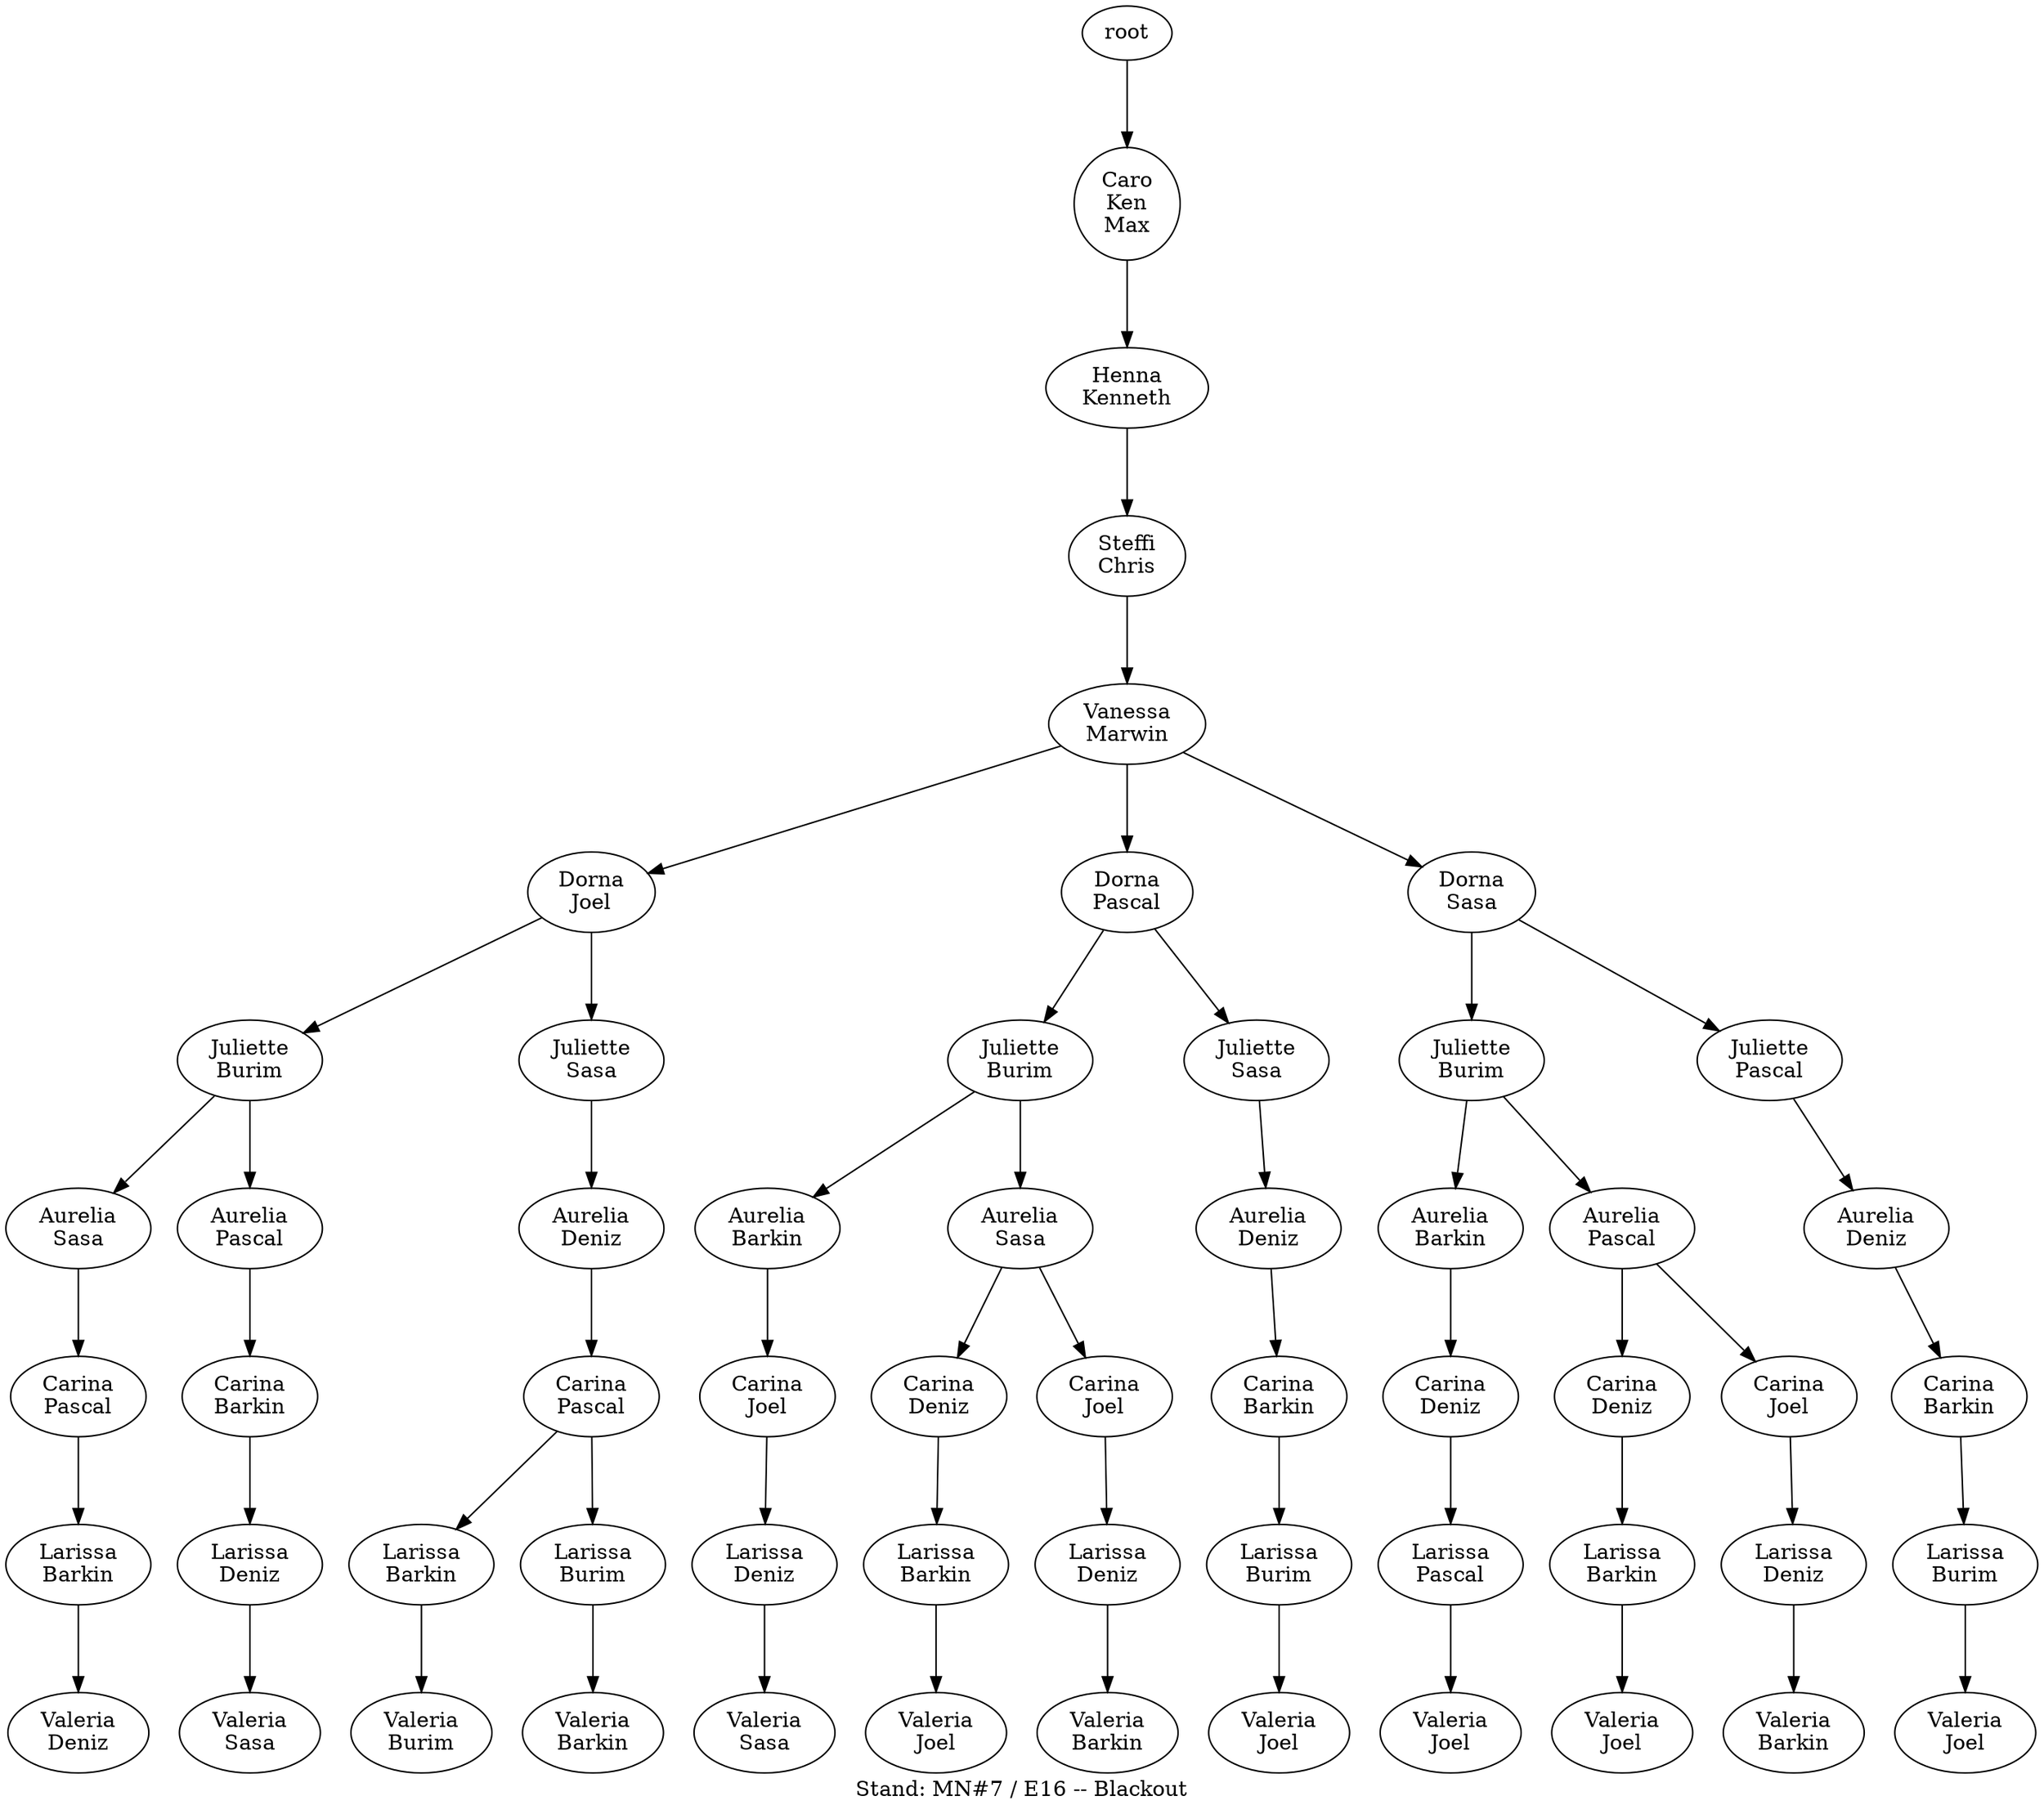 digraph D { labelloc="b"; label="Stand: MN#7 / E16 -- Blackout"; ranksep=0.8;
"root/5,7"[label="Caro\nKen\nMax"]
"root" -> "root/5,7";
"root/5,7/6"[label="Henna\nKenneth"]
"root/5,7" -> "root/5,7/6";
"root/5,7/6/2"[label="Steffi\nChris"]
"root/5,7/6" -> "root/5,7/6/2";
"root/5,7/6/2/10"[label="Vanessa\nMarwin"]
"root/5,7/6/2" -> "root/5,7/6/2/10";
"root/5,7/6/2/10/4"[label="Dorna\nJoel"]
"root/5,7/6/2/10" -> "root/5,7/6/2/10/4";
"root/5,7/6/2/10/4/1"[label="Juliette\nBurim"]
"root/5,7/6/2/10/4" -> "root/5,7/6/2/10/4/1";
"root/5,7/6/2/10/4/1/9"[label="Aurelia\nSasa"]
"root/5,7/6/2/10/4/1" -> "root/5,7/6/2/10/4/1/9";
"root/5,7/6/2/10/4/1/9/8"[label="Carina\nPascal"]
"root/5,7/6/2/10/4/1/9" -> "root/5,7/6/2/10/4/1/9/8";
"root/5,7/6/2/10/4/1/9/8/0"[label="Larissa\nBarkin"]
"root/5,7/6/2/10/4/1/9/8" -> "root/5,7/6/2/10/4/1/9/8/0";
"root/5,7/6/2/10/4/1/9/8/0/3"[label="Valeria\nDeniz"]
"root/5,7/6/2/10/4/1/9/8/0" -> "root/5,7/6/2/10/4/1/9/8/0/3";
"root/5,7/6/2/10/4/9"[label="Juliette\nSasa"]
"root/5,7/6/2/10/4" -> "root/5,7/6/2/10/4/9";
"root/5,7/6/2/10/4/9/3"[label="Aurelia\nDeniz"]
"root/5,7/6/2/10/4/9" -> "root/5,7/6/2/10/4/9/3";
"root/5,7/6/2/10/4/9/3/8"[label="Carina\nPascal"]
"root/5,7/6/2/10/4/9/3" -> "root/5,7/6/2/10/4/9/3/8";
"root/5,7/6/2/10/4/9/3/8/0"[label="Larissa\nBarkin"]
"root/5,7/6/2/10/4/9/3/8" -> "root/5,7/6/2/10/4/9/3/8/0";
"root/5,7/6/2/10/4/9/3/8/0/1"[label="Valeria\nBurim"]
"root/5,7/6/2/10/4/9/3/8/0" -> "root/5,7/6/2/10/4/9/3/8/0/1";
"root/5,7/6/2/10/4/1/8"[label="Aurelia\nPascal"]
"root/5,7/6/2/10/4/1" -> "root/5,7/6/2/10/4/1/8";
"root/5,7/6/2/10/4/1/8/0"[label="Carina\nBarkin"]
"root/5,7/6/2/10/4/1/8" -> "root/5,7/6/2/10/4/1/8/0";
"root/5,7/6/2/10/4/1/8/0/3"[label="Larissa\nDeniz"]
"root/5,7/6/2/10/4/1/8/0" -> "root/5,7/6/2/10/4/1/8/0/3";
"root/5,7/6/2/10/4/1/8/0/3/9"[label="Valeria\nSasa"]
"root/5,7/6/2/10/4/1/8/0/3" -> "root/5,7/6/2/10/4/1/8/0/3/9";
"root/5,7/6/2/10/8"[label="Dorna\nPascal"]
"root/5,7/6/2/10" -> "root/5,7/6/2/10/8";
"root/5,7/6/2/10/8/1"[label="Juliette\nBurim"]
"root/5,7/6/2/10/8" -> "root/5,7/6/2/10/8/1";
"root/5,7/6/2/10/8/1/0"[label="Aurelia\nBarkin"]
"root/5,7/6/2/10/8/1" -> "root/5,7/6/2/10/8/1/0";
"root/5,7/6/2/10/8/1/0/4"[label="Carina\nJoel"]
"root/5,7/6/2/10/8/1/0" -> "root/5,7/6/2/10/8/1/0/4";
"root/5,7/6/2/10/8/1/0/4/3"[label="Larissa\nDeniz"]
"root/5,7/6/2/10/8/1/0/4" -> "root/5,7/6/2/10/8/1/0/4/3";
"root/5,7/6/2/10/8/1/0/4/3/9"[label="Valeria\nSasa"]
"root/5,7/6/2/10/8/1/0/4/3" -> "root/5,7/6/2/10/8/1/0/4/3/9";
"root/5,7/6/2/10/9"[label="Dorna\nSasa"]
"root/5,7/6/2/10" -> "root/5,7/6/2/10/9";
"root/5,7/6/2/10/9/1"[label="Juliette\nBurim"]
"root/5,7/6/2/10/9" -> "root/5,7/6/2/10/9/1";
"root/5,7/6/2/10/9/1/0"[label="Aurelia\nBarkin"]
"root/5,7/6/2/10/9/1" -> "root/5,7/6/2/10/9/1/0";
"root/5,7/6/2/10/9/1/0/3"[label="Carina\nDeniz"]
"root/5,7/6/2/10/9/1/0" -> "root/5,7/6/2/10/9/1/0/3";
"root/5,7/6/2/10/9/1/0/3/8"[label="Larissa\nPascal"]
"root/5,7/6/2/10/9/1/0/3" -> "root/5,7/6/2/10/9/1/0/3/8";
"root/5,7/6/2/10/9/1/0/3/8/4"[label="Valeria\nJoel"]
"root/5,7/6/2/10/9/1/0/3/8" -> "root/5,7/6/2/10/9/1/0/3/8/4";
"root/5,7/6/2/10/9/8"[label="Juliette\nPascal"]
"root/5,7/6/2/10/9" -> "root/5,7/6/2/10/9/8";
"root/5,7/6/2/10/9/8/3"[label="Aurelia\nDeniz"]
"root/5,7/6/2/10/9/8" -> "root/5,7/6/2/10/9/8/3";
"root/5,7/6/2/10/9/8/3/0"[label="Carina\nBarkin"]
"root/5,7/6/2/10/9/8/3" -> "root/5,7/6/2/10/9/8/3/0";
"root/5,7/6/2/10/9/8/3/0/1"[label="Larissa\nBurim"]
"root/5,7/6/2/10/9/8/3/0" -> "root/5,7/6/2/10/9/8/3/0/1";
"root/5,7/6/2/10/9/8/3/0/1/4"[label="Valeria\nJoel"]
"root/5,7/6/2/10/9/8/3/0/1" -> "root/5,7/6/2/10/9/8/3/0/1/4";
"root/5,7/6/2/10/8/9"[label="Juliette\nSasa"]
"root/5,7/6/2/10/8" -> "root/5,7/6/2/10/8/9";
"root/5,7/6/2/10/8/9/3"[label="Aurelia\nDeniz"]
"root/5,7/6/2/10/8/9" -> "root/5,7/6/2/10/8/9/3";
"root/5,7/6/2/10/8/9/3/0"[label="Carina\nBarkin"]
"root/5,7/6/2/10/8/9/3" -> "root/5,7/6/2/10/8/9/3/0";
"root/5,7/6/2/10/8/9/3/0/1"[label="Larissa\nBurim"]
"root/5,7/6/2/10/8/9/3/0" -> "root/5,7/6/2/10/8/9/3/0/1";
"root/5,7/6/2/10/8/9/3/0/1/4"[label="Valeria\nJoel"]
"root/5,7/6/2/10/8/9/3/0/1" -> "root/5,7/6/2/10/8/9/3/0/1/4";
"root/5,7/6/2/10/9/1/8"[label="Aurelia\nPascal"]
"root/5,7/6/2/10/9/1" -> "root/5,7/6/2/10/9/1/8";
"root/5,7/6/2/10/9/1/8/3"[label="Carina\nDeniz"]
"root/5,7/6/2/10/9/1/8" -> "root/5,7/6/2/10/9/1/8/3";
"root/5,7/6/2/10/9/1/8/3/0"[label="Larissa\nBarkin"]
"root/5,7/6/2/10/9/1/8/3" -> "root/5,7/6/2/10/9/1/8/3/0";
"root/5,7/6/2/10/9/1/8/3/0/4"[label="Valeria\nJoel"]
"root/5,7/6/2/10/9/1/8/3/0" -> "root/5,7/6/2/10/9/1/8/3/0/4";
"root/5,7/6/2/10/8/1/9"[label="Aurelia\nSasa"]
"root/5,7/6/2/10/8/1" -> "root/5,7/6/2/10/8/1/9";
"root/5,7/6/2/10/8/1/9/3"[label="Carina\nDeniz"]
"root/5,7/6/2/10/8/1/9" -> "root/5,7/6/2/10/8/1/9/3";
"root/5,7/6/2/10/8/1/9/3/0"[label="Larissa\nBarkin"]
"root/5,7/6/2/10/8/1/9/3" -> "root/5,7/6/2/10/8/1/9/3/0";
"root/5,7/6/2/10/8/1/9/3/0/4"[label="Valeria\nJoel"]
"root/5,7/6/2/10/8/1/9/3/0" -> "root/5,7/6/2/10/8/1/9/3/0/4";
"root/5,7/6/2/10/4/9/3/8/1"[label="Larissa\nBurim"]
"root/5,7/6/2/10/4/9/3/8" -> "root/5,7/6/2/10/4/9/3/8/1";
"root/5,7/6/2/10/4/9/3/8/1/0"[label="Valeria\nBarkin"]
"root/5,7/6/2/10/4/9/3/8/1" -> "root/5,7/6/2/10/4/9/3/8/1/0";
"root/5,7/6/2/10/9/1/8/4"[label="Carina\nJoel"]
"root/5,7/6/2/10/9/1/8" -> "root/5,7/6/2/10/9/1/8/4";
"root/5,7/6/2/10/9/1/8/4/3"[label="Larissa\nDeniz"]
"root/5,7/6/2/10/9/1/8/4" -> "root/5,7/6/2/10/9/1/8/4/3";
"root/5,7/6/2/10/9/1/8/4/3/0"[label="Valeria\nBarkin"]
"root/5,7/6/2/10/9/1/8/4/3" -> "root/5,7/6/2/10/9/1/8/4/3/0";
"root/5,7/6/2/10/8/1/9/4"[label="Carina\nJoel"]
"root/5,7/6/2/10/8/1/9" -> "root/5,7/6/2/10/8/1/9/4";
"root/5,7/6/2/10/8/1/9/4/3"[label="Larissa\nDeniz"]
"root/5,7/6/2/10/8/1/9/4" -> "root/5,7/6/2/10/8/1/9/4/3";
"root/5,7/6/2/10/8/1/9/4/3/0"[label="Valeria\nBarkin"]
"root/5,7/6/2/10/8/1/9/4/3" -> "root/5,7/6/2/10/8/1/9/4/3/0";
}
